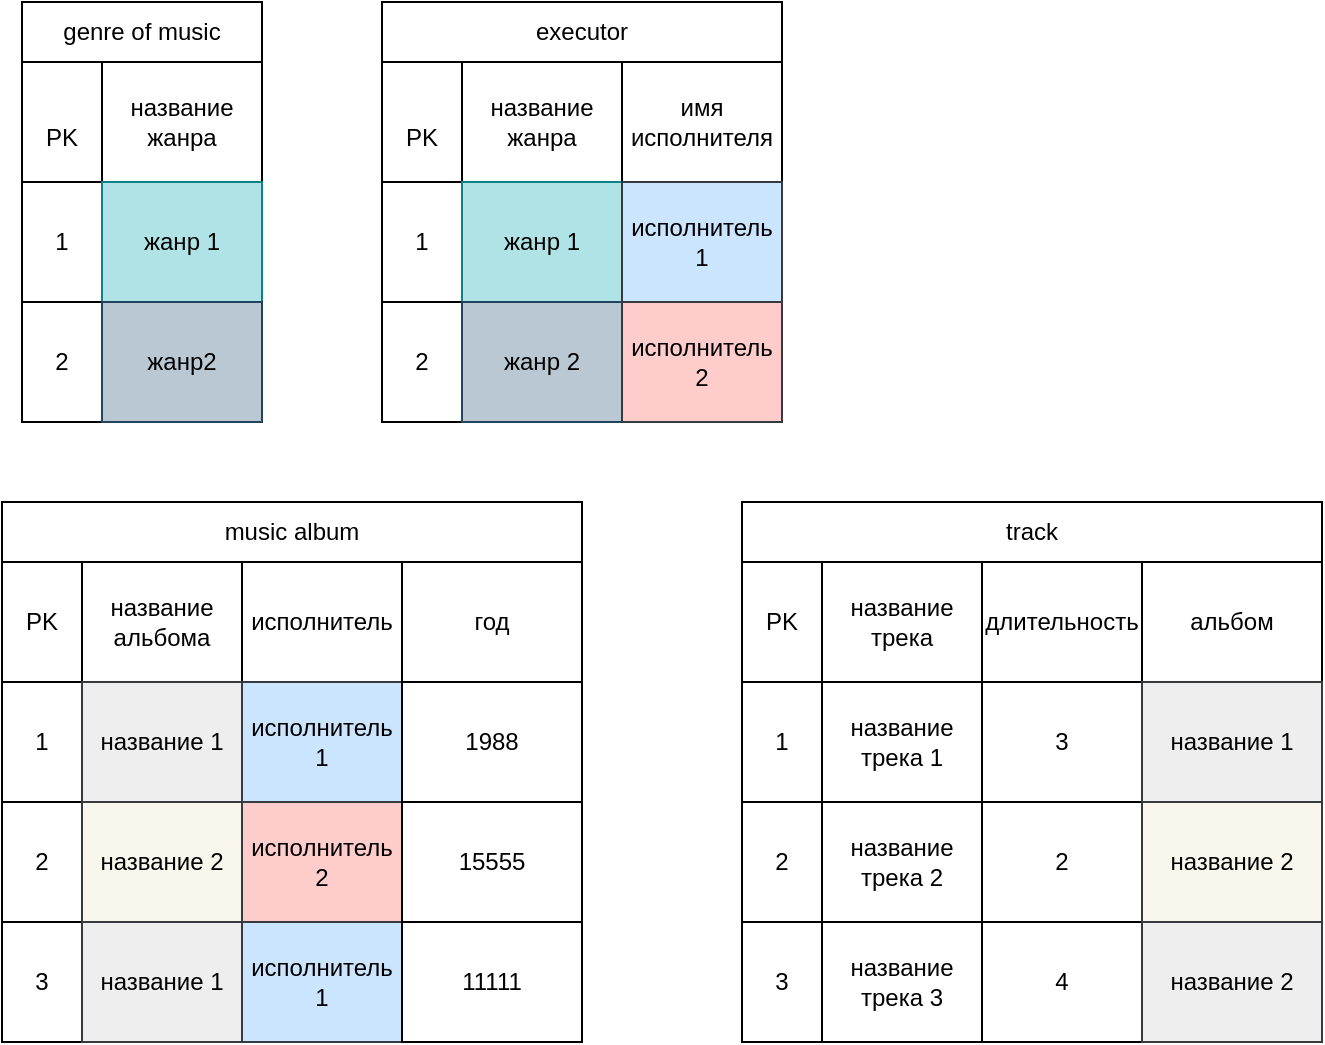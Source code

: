 <mxfile version="23.1.3" type="github">
  <diagram name="Страница — 1" id="Ni46iN3hKSqGchIss_4x">
    <mxGraphModel dx="1877" dy="-628" grid="1" gridSize="10" guides="1" tooltips="1" connect="1" arrows="1" fold="1" page="1" pageScale="1" pageWidth="827" pageHeight="1169" math="0" shadow="0">
      <root>
        <mxCell id="0" />
        <mxCell id="1" parent="0" />
        <mxCell id="0FPX2x4suMe0Nvz5pbA6-224" value="music album" style="rounded=0;whiteSpace=wrap;html=1;" parent="1" vertex="1">
          <mxGeometry x="-240" y="1430" width="290" height="30" as="geometry" />
        </mxCell>
        <mxCell id="0FPX2x4suMe0Nvz5pbA6-225" value="PK" style="rounded=0;whiteSpace=wrap;html=1;" parent="1" vertex="1">
          <mxGeometry x="-240" y="1460" width="40" height="60" as="geometry" />
        </mxCell>
        <mxCell id="0FPX2x4suMe0Nvz5pbA6-226" value="название альбома" style="rounded=0;whiteSpace=wrap;html=1;" parent="1" vertex="1">
          <mxGeometry x="-200" y="1460" width="80" height="60" as="geometry" />
        </mxCell>
        <mxCell id="0FPX2x4suMe0Nvz5pbA6-227" value="исполнитель" style="rounded=0;whiteSpace=wrap;html=1;" parent="1" vertex="1">
          <mxGeometry x="-120" y="1460" width="80" height="60" as="geometry" />
        </mxCell>
        <mxCell id="0FPX2x4suMe0Nvz5pbA6-228" value="год" style="rounded=0;whiteSpace=wrap;html=1;" parent="1" vertex="1">
          <mxGeometry x="-40" y="1460" width="90" height="60" as="geometry" />
        </mxCell>
        <mxCell id="0FPX2x4suMe0Nvz5pbA6-229" value="1" style="rounded=0;whiteSpace=wrap;html=1;" parent="1" vertex="1">
          <mxGeometry x="-240" y="1520" width="40" height="60" as="geometry" />
        </mxCell>
        <mxCell id="0FPX2x4suMe0Nvz5pbA6-230" value="название 1" style="rounded=0;whiteSpace=wrap;html=1;fillColor=#eeeeee;strokeColor=#36393d;" parent="1" vertex="1">
          <mxGeometry x="-200" y="1520" width="80" height="60" as="geometry" />
        </mxCell>
        <mxCell id="0FPX2x4suMe0Nvz5pbA6-231" value="исполнитель 1" style="rounded=0;whiteSpace=wrap;html=1;fillColor=#cce5ff;strokeColor=#36393d;" parent="1" vertex="1">
          <mxGeometry x="-120" y="1520" width="80" height="60" as="geometry" />
        </mxCell>
        <mxCell id="0FPX2x4suMe0Nvz5pbA6-233" value="1988" style="rounded=0;whiteSpace=wrap;html=1;" parent="1" vertex="1">
          <mxGeometry x="-40" y="1520" width="90" height="60" as="geometry" />
        </mxCell>
        <mxCell id="0FPX2x4suMe0Nvz5pbA6-234" value="2" style="rounded=0;whiteSpace=wrap;html=1;" parent="1" vertex="1">
          <mxGeometry x="-240" y="1580" width="40" height="60" as="geometry" />
        </mxCell>
        <mxCell id="0FPX2x4suMe0Nvz5pbA6-235" value="название 2" style="rounded=0;whiteSpace=wrap;html=1;fillColor=#f9f7ed;strokeColor=#36393d;" parent="1" vertex="1">
          <mxGeometry x="-200" y="1580" width="80" height="60" as="geometry" />
        </mxCell>
        <mxCell id="0FPX2x4suMe0Nvz5pbA6-236" value="исполнитель 2" style="rounded=0;whiteSpace=wrap;html=1;fillColor=#ffcccc;strokeColor=#36393d;" parent="1" vertex="1">
          <mxGeometry x="-120" y="1580" width="80" height="60" as="geometry" />
        </mxCell>
        <mxCell id="0FPX2x4suMe0Nvz5pbA6-237" value="15555" style="rounded=0;whiteSpace=wrap;html=1;" parent="1" vertex="1">
          <mxGeometry x="-40" y="1580" width="90" height="60" as="geometry" />
        </mxCell>
        <mxCell id="0FPX2x4suMe0Nvz5pbA6-238" value="3" style="rounded=0;whiteSpace=wrap;html=1;" parent="1" vertex="1">
          <mxGeometry x="-240" y="1640" width="40" height="60" as="geometry" />
        </mxCell>
        <mxCell id="0FPX2x4suMe0Nvz5pbA6-239" value="название 1" style="rounded=0;whiteSpace=wrap;html=1;fillColor=#eeeeee;strokeColor=#36393d;" parent="1" vertex="1">
          <mxGeometry x="-200" y="1640" width="80" height="60" as="geometry" />
        </mxCell>
        <mxCell id="0FPX2x4suMe0Nvz5pbA6-240" value="исполнитель 1" style="rounded=0;whiteSpace=wrap;html=1;fillColor=#cce5ff;strokeColor=#36393d;" parent="1" vertex="1">
          <mxGeometry x="-120" y="1640" width="80" height="60" as="geometry" />
        </mxCell>
        <mxCell id="0FPX2x4suMe0Nvz5pbA6-241" value="11111" style="rounded=0;whiteSpace=wrap;html=1;" parent="1" vertex="1">
          <mxGeometry x="-40" y="1640" width="90" height="60" as="geometry" />
        </mxCell>
        <mxCell id="0FPX2x4suMe0Nvz5pbA6-243" value="track" style="rounded=0;whiteSpace=wrap;html=1;" parent="1" vertex="1">
          <mxGeometry x="130" y="1430" width="290" height="30" as="geometry" />
        </mxCell>
        <mxCell id="0FPX2x4suMe0Nvz5pbA6-244" value="PK" style="rounded=0;whiteSpace=wrap;html=1;" parent="1" vertex="1">
          <mxGeometry x="130" y="1460" width="40" height="60" as="geometry" />
        </mxCell>
        <mxCell id="0FPX2x4suMe0Nvz5pbA6-245" value="название трека" style="rounded=0;whiteSpace=wrap;html=1;" parent="1" vertex="1">
          <mxGeometry x="170" y="1460" width="80" height="60" as="geometry" />
        </mxCell>
        <mxCell id="0FPX2x4suMe0Nvz5pbA6-246" value="длительность" style="rounded=0;whiteSpace=wrap;html=1;" parent="1" vertex="1">
          <mxGeometry x="250" y="1460" width="80" height="60" as="geometry" />
        </mxCell>
        <mxCell id="0FPX2x4suMe0Nvz5pbA6-247" value="альбом" style="rounded=0;whiteSpace=wrap;html=1;" parent="1" vertex="1">
          <mxGeometry x="330" y="1460" width="90" height="60" as="geometry" />
        </mxCell>
        <mxCell id="0FPX2x4suMe0Nvz5pbA6-248" value="1" style="rounded=0;whiteSpace=wrap;html=1;" parent="1" vertex="1">
          <mxGeometry x="130" y="1520" width="40" height="60" as="geometry" />
        </mxCell>
        <mxCell id="0FPX2x4suMe0Nvz5pbA6-249" value="название трека 1" style="rounded=0;whiteSpace=wrap;html=1;" parent="1" vertex="1">
          <mxGeometry x="170" y="1520" width="80" height="60" as="geometry" />
        </mxCell>
        <mxCell id="0FPX2x4suMe0Nvz5pbA6-250" value="3" style="rounded=0;whiteSpace=wrap;html=1;" parent="1" vertex="1">
          <mxGeometry x="250" y="1520" width="80" height="60" as="geometry" />
        </mxCell>
        <mxCell id="0FPX2x4suMe0Nvz5pbA6-251" value="название 1" style="rounded=0;whiteSpace=wrap;html=1;fillColor=#eeeeee;strokeColor=#36393d;" parent="1" vertex="1">
          <mxGeometry x="330" y="1520" width="90" height="60" as="geometry" />
        </mxCell>
        <mxCell id="0FPX2x4suMe0Nvz5pbA6-252" value="2" style="rounded=0;whiteSpace=wrap;html=1;" parent="1" vertex="1">
          <mxGeometry x="130" y="1580" width="40" height="60" as="geometry" />
        </mxCell>
        <mxCell id="0FPX2x4suMe0Nvz5pbA6-253" value="название трека 2" style="rounded=0;whiteSpace=wrap;html=1;" parent="1" vertex="1">
          <mxGeometry x="170" y="1580" width="80" height="60" as="geometry" />
        </mxCell>
        <mxCell id="0FPX2x4suMe0Nvz5pbA6-254" value="2" style="rounded=0;whiteSpace=wrap;html=1;" parent="1" vertex="1">
          <mxGeometry x="250" y="1580" width="80" height="60" as="geometry" />
        </mxCell>
        <mxCell id="0FPX2x4suMe0Nvz5pbA6-255" value="название 2" style="rounded=0;whiteSpace=wrap;html=1;fillColor=#f9f7ed;strokeColor=#36393d;" parent="1" vertex="1">
          <mxGeometry x="330" y="1580" width="90" height="60" as="geometry" />
        </mxCell>
        <mxCell id="0FPX2x4suMe0Nvz5pbA6-256" value="3" style="rounded=0;whiteSpace=wrap;html=1;" parent="1" vertex="1">
          <mxGeometry x="130" y="1640" width="40" height="60" as="geometry" />
        </mxCell>
        <mxCell id="0FPX2x4suMe0Nvz5pbA6-257" value="название трека 3" style="rounded=0;whiteSpace=wrap;html=1;" parent="1" vertex="1">
          <mxGeometry x="170" y="1640" width="80" height="60" as="geometry" />
        </mxCell>
        <mxCell id="0FPX2x4suMe0Nvz5pbA6-258" value="4" style="rounded=0;whiteSpace=wrap;html=1;" parent="1" vertex="1">
          <mxGeometry x="250" y="1640" width="80" height="60" as="geometry" />
        </mxCell>
        <mxCell id="0FPX2x4suMe0Nvz5pbA6-259" value="название 2" style="rounded=0;whiteSpace=wrap;html=1;fillColor=#eeeeee;strokeColor=#36393d;" parent="1" vertex="1">
          <mxGeometry x="330" y="1640" width="90" height="60" as="geometry" />
        </mxCell>
        <mxCell id="0FPX2x4suMe0Nvz5pbA6-260" value="genre of music" style="rounded=0;whiteSpace=wrap;html=1;" parent="1" vertex="1">
          <mxGeometry x="-230" y="1180" width="120" height="30" as="geometry" />
        </mxCell>
        <mxCell id="0FPX2x4suMe0Nvz5pbA6-261" value="&lt;br style=&quot;border-color: var(--border-color); font-size: 16px;&quot;&gt;PK" style="rounded=0;whiteSpace=wrap;html=1;" parent="1" vertex="1">
          <mxGeometry x="-230" y="1210" width="40" height="60" as="geometry" />
        </mxCell>
        <mxCell id="0FPX2x4suMe0Nvz5pbA6-262" value="название&lt;br&gt;жанра" style="rounded=0;whiteSpace=wrap;html=1;" parent="1" vertex="1">
          <mxGeometry x="-190" y="1210" width="80" height="60" as="geometry" />
        </mxCell>
        <mxCell id="0FPX2x4suMe0Nvz5pbA6-263" value="1" style="rounded=0;whiteSpace=wrap;html=1;" parent="1" vertex="1">
          <mxGeometry x="-230" y="1270" width="40" height="60" as="geometry" />
        </mxCell>
        <mxCell id="0FPX2x4suMe0Nvz5pbA6-264" value="жанр 1" style="rounded=0;whiteSpace=wrap;html=1;fillColor=#b0e3e6;strokeColor=#0e8088;" parent="1" vertex="1">
          <mxGeometry x="-190" y="1270" width="80" height="60" as="geometry" />
        </mxCell>
        <mxCell id="0FPX2x4suMe0Nvz5pbA6-265" value="2" style="rounded=0;whiteSpace=wrap;html=1;" parent="1" vertex="1">
          <mxGeometry x="-230" y="1330" width="40" height="60" as="geometry" />
        </mxCell>
        <mxCell id="0FPX2x4suMe0Nvz5pbA6-266" value="жанр2" style="rounded=0;whiteSpace=wrap;html=1;fillColor=#bac8d3;strokeColor=#23445d;" parent="1" vertex="1">
          <mxGeometry x="-190" y="1330" width="80" height="60" as="geometry" />
        </mxCell>
        <mxCell id="0FPX2x4suMe0Nvz5pbA6-267" value="executor" style="rounded=0;whiteSpace=wrap;html=1;" parent="1" vertex="1">
          <mxGeometry x="-50" y="1180" width="200" height="30" as="geometry" />
        </mxCell>
        <mxCell id="0FPX2x4suMe0Nvz5pbA6-268" value="&lt;br style=&quot;border-color: var(--border-color); font-size: 16px;&quot;&gt;PK" style="rounded=0;whiteSpace=wrap;html=1;" parent="1" vertex="1">
          <mxGeometry x="-50" y="1210" width="40" height="60" as="geometry" />
        </mxCell>
        <mxCell id="0FPX2x4suMe0Nvz5pbA6-269" value="название&lt;br&gt;жанра" style="rounded=0;whiteSpace=wrap;html=1;" parent="1" vertex="1">
          <mxGeometry x="-10" y="1210" width="80" height="60" as="geometry" />
        </mxCell>
        <mxCell id="0FPX2x4suMe0Nvz5pbA6-270" value="1" style="rounded=0;whiteSpace=wrap;html=1;" parent="1" vertex="1">
          <mxGeometry x="-50" y="1270" width="40" height="60" as="geometry" />
        </mxCell>
        <mxCell id="0FPX2x4suMe0Nvz5pbA6-271" value="жанр 1" style="rounded=0;whiteSpace=wrap;html=1;fillColor=#b0e3e6;strokeColor=#0e8088;" parent="1" vertex="1">
          <mxGeometry x="-10" y="1270" width="80" height="60" as="geometry" />
        </mxCell>
        <mxCell id="0FPX2x4suMe0Nvz5pbA6-272" value="2" style="rounded=0;whiteSpace=wrap;html=1;" parent="1" vertex="1">
          <mxGeometry x="-50" y="1330" width="40" height="60" as="geometry" />
        </mxCell>
        <mxCell id="0FPX2x4suMe0Nvz5pbA6-273" value="жанр 2" style="rounded=0;whiteSpace=wrap;html=1;fillColor=#bac8d3;strokeColor=#23445d;" parent="1" vertex="1">
          <mxGeometry x="-10" y="1330" width="80" height="60" as="geometry" />
        </mxCell>
        <mxCell id="0FPX2x4suMe0Nvz5pbA6-274" value="имя исполнителя" style="rounded=0;whiteSpace=wrap;html=1;" parent="1" vertex="1">
          <mxGeometry x="70" y="1210" width="80" height="60" as="geometry" />
        </mxCell>
        <mxCell id="0FPX2x4suMe0Nvz5pbA6-275" value="исполнитель 1" style="rounded=0;whiteSpace=wrap;html=1;fillColor=#cce5ff;strokeColor=#36393d;" parent="1" vertex="1">
          <mxGeometry x="70" y="1270" width="80" height="60" as="geometry" />
        </mxCell>
        <mxCell id="0FPX2x4suMe0Nvz5pbA6-276" value="исполнитель 2" style="rounded=0;whiteSpace=wrap;html=1;fillColor=#ffcccc;strokeColor=#36393d;" parent="1" vertex="1">
          <mxGeometry x="70" y="1330" width="80" height="60" as="geometry" />
        </mxCell>
      </root>
    </mxGraphModel>
  </diagram>
</mxfile>
